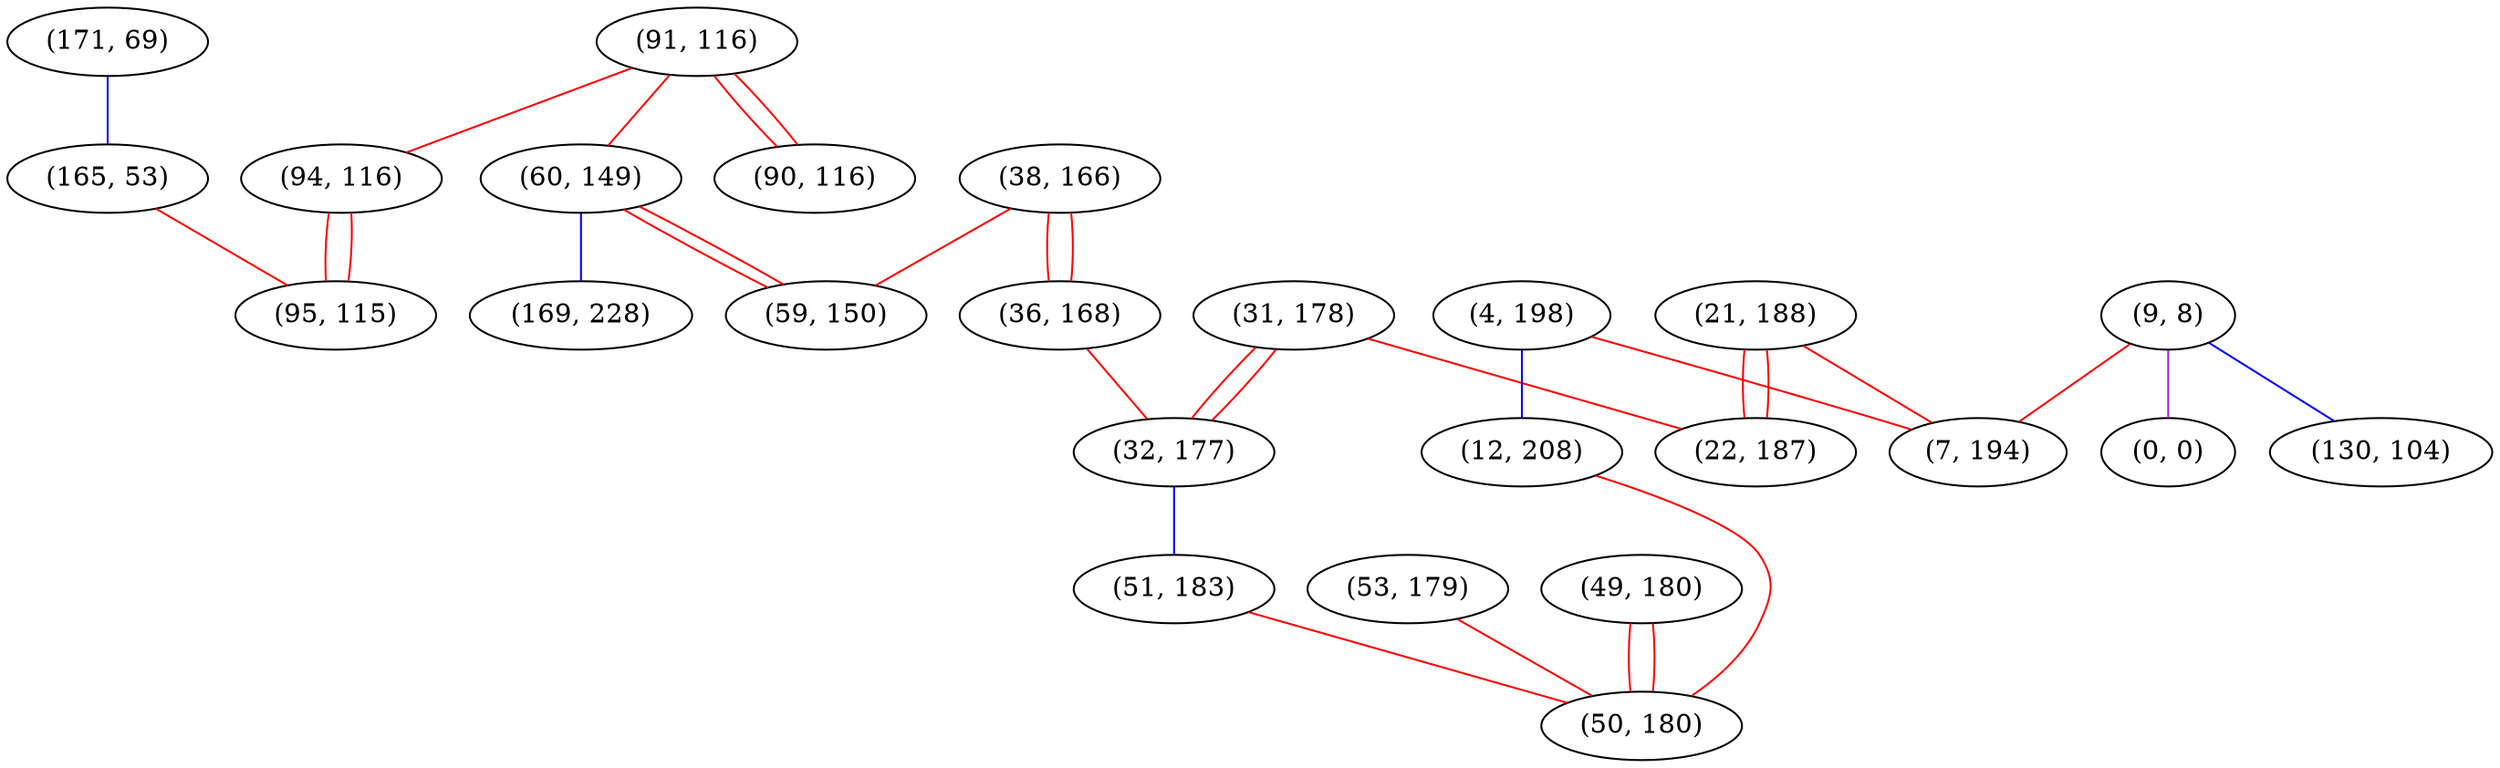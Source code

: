 graph "" {
"(91, 116)";
"(90, 116)";
"(31, 178)";
"(171, 69)";
"(9, 8)";
"(60, 149)";
"(165, 53)";
"(4, 198)";
"(94, 116)";
"(21, 188)";
"(38, 166)";
"(53, 179)";
"(0, 0)";
"(36, 168)";
"(22, 187)";
"(49, 180)";
"(169, 228)";
"(12, 208)";
"(7, 194)";
"(95, 115)";
"(32, 177)";
"(130, 104)";
"(51, 183)";
"(50, 180)";
"(59, 150)";
"(91, 116)" -- "(60, 149)"  [color=red, key=0, weight=1];
"(91, 116)" -- "(94, 116)"  [color=red, key=0, weight=1];
"(91, 116)" -- "(90, 116)"  [color=red, key=0, weight=1];
"(91, 116)" -- "(90, 116)"  [color=red, key=1, weight=1];
"(31, 178)" -- "(22, 187)"  [color=red, key=0, weight=1];
"(31, 178)" -- "(32, 177)"  [color=red, key=0, weight=1];
"(31, 178)" -- "(32, 177)"  [color=red, key=1, weight=1];
"(171, 69)" -- "(165, 53)"  [color=blue, key=0, weight=3];
"(9, 8)" -- "(130, 104)"  [color=blue, key=0, weight=3];
"(9, 8)" -- "(0, 0)"  [color=purple, key=0, weight=4];
"(9, 8)" -- "(7, 194)"  [color=red, key=0, weight=1];
"(60, 149)" -- "(169, 228)"  [color=blue, key=0, weight=3];
"(60, 149)" -- "(59, 150)"  [color=red, key=0, weight=1];
"(60, 149)" -- "(59, 150)"  [color=red, key=1, weight=1];
"(165, 53)" -- "(95, 115)"  [color=red, key=0, weight=1];
"(4, 198)" -- "(7, 194)"  [color=red, key=0, weight=1];
"(4, 198)" -- "(12, 208)"  [color=blue, key=0, weight=3];
"(94, 116)" -- "(95, 115)"  [color=red, key=0, weight=1];
"(94, 116)" -- "(95, 115)"  [color=red, key=1, weight=1];
"(21, 188)" -- "(22, 187)"  [color=red, key=0, weight=1];
"(21, 188)" -- "(22, 187)"  [color=red, key=1, weight=1];
"(21, 188)" -- "(7, 194)"  [color=red, key=0, weight=1];
"(38, 166)" -- "(59, 150)"  [color=red, key=0, weight=1];
"(38, 166)" -- "(36, 168)"  [color=red, key=0, weight=1];
"(38, 166)" -- "(36, 168)"  [color=red, key=1, weight=1];
"(53, 179)" -- "(50, 180)"  [color=red, key=0, weight=1];
"(36, 168)" -- "(32, 177)"  [color=red, key=0, weight=1];
"(49, 180)" -- "(50, 180)"  [color=red, key=0, weight=1];
"(49, 180)" -- "(50, 180)"  [color=red, key=1, weight=1];
"(12, 208)" -- "(50, 180)"  [color=red, key=0, weight=1];
"(32, 177)" -- "(51, 183)"  [color=blue, key=0, weight=3];
"(51, 183)" -- "(50, 180)"  [color=red, key=0, weight=1];
}
